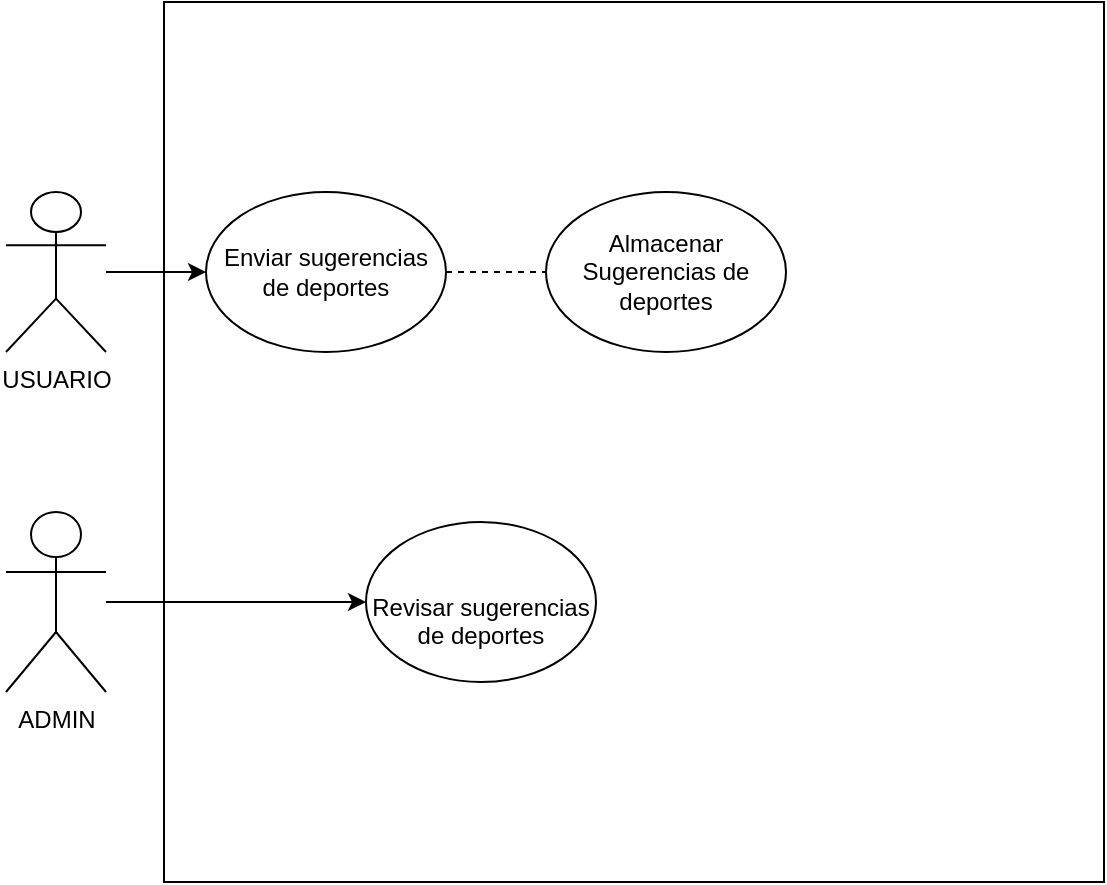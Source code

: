 <mxfile version="24.7.10">
  <diagram name="Página-1" id="ZWF5jNBcS8PosY22Nc6u">
    <mxGraphModel grid="1" page="1" gridSize="10" guides="1" tooltips="1" connect="1" arrows="1" fold="1" pageScale="1" pageWidth="827" pageHeight="1169" math="0" shadow="0">
      <root>
        <mxCell id="0" />
        <mxCell id="1" parent="0" />
        <mxCell id="FsnpIG-9W8Aff6hpmHti-1" value="" style="rounded=0;whiteSpace=wrap;html=1;" vertex="1" parent="1">
          <mxGeometry x="179" y="200" width="470" height="440" as="geometry" />
        </mxCell>
        <mxCell id="FsnpIG-9W8Aff6hpmHti-2" value="USUARIO&lt;div&gt;&lt;br&gt;&lt;/div&gt;" style="shape=umlActor;verticalLabelPosition=bottom;verticalAlign=top;html=1;outlineConnect=0;" vertex="1" parent="1">
          <mxGeometry x="100" y="295" width="50" height="80" as="geometry" />
        </mxCell>
        <mxCell id="FsnpIG-9W8Aff6hpmHti-3" value="" style="endArrow=classic;html=1;rounded=0;entryX=0;entryY=0.5;entryDx=0;entryDy=0;" edge="1" parent="1" source="FsnpIG-9W8Aff6hpmHti-2" target="FsnpIG-9W8Aff6hpmHti-4">
          <mxGeometry width="50" height="50" relative="1" as="geometry">
            <mxPoint x="180" y="365" as="sourcePoint" />
            <mxPoint x="230" y="335" as="targetPoint" />
          </mxGeometry>
        </mxCell>
        <mxCell id="FsnpIG-9W8Aff6hpmHti-4" value="&lt;div&gt;&lt;br&gt;&lt;/div&gt;Enviar sugerencias de deportes&lt;div&gt;&lt;br&gt;&lt;/div&gt;" style="ellipse;whiteSpace=wrap;html=1;" vertex="1" parent="1">
          <mxGeometry x="200" y="295" width="120" height="80" as="geometry" />
        </mxCell>
        <mxCell id="FsnpIG-9W8Aff6hpmHti-5" value="Almacenar Sugerencias de deportes" style="ellipse;whiteSpace=wrap;html=1;" vertex="1" parent="1">
          <mxGeometry x="370" y="295" width="120" height="80" as="geometry" />
        </mxCell>
        <mxCell id="FsnpIG-9W8Aff6hpmHti-6" value="" style="endArrow=none;dashed=1;html=1;rounded=0;exitX=1;exitY=0.5;exitDx=0;exitDy=0;entryX=0;entryY=0.5;entryDx=0;entryDy=0;" edge="1" parent="1" source="FsnpIG-9W8Aff6hpmHti-4" target="FsnpIG-9W8Aff6hpmHti-5">
          <mxGeometry width="50" height="50" relative="1" as="geometry">
            <mxPoint x="340" y="415" as="sourcePoint" />
            <mxPoint x="390" y="365" as="targetPoint" />
          </mxGeometry>
        </mxCell>
        <mxCell id="FsnpIG-9W8Aff6hpmHti-7" value="" style="edgeStyle=orthogonalEdgeStyle;rounded=0;orthogonalLoop=1;jettySize=auto;html=1;" edge="1" parent="1" source="FsnpIG-9W8Aff6hpmHti-8" target="FsnpIG-9W8Aff6hpmHti-9">
          <mxGeometry relative="1" as="geometry" />
        </mxCell>
        <mxCell id="FsnpIG-9W8Aff6hpmHti-8" value="ADMIN" style="shape=umlActor;verticalLabelPosition=bottom;verticalAlign=top;html=1;outlineConnect=0;" vertex="1" parent="1">
          <mxGeometry x="100" y="455" width="50" height="90" as="geometry" />
        </mxCell>
        <mxCell id="FsnpIG-9W8Aff6hpmHti-9" value="&lt;div&gt;&lt;br&gt;&lt;/div&gt;&lt;div&gt;&lt;br&gt;&lt;/div&gt;Revisar sugerencias de deportes" style="ellipse;whiteSpace=wrap;html=1;verticalAlign=top;" vertex="1" parent="1">
          <mxGeometry x="280" y="460" width="115" height="80" as="geometry" />
        </mxCell>
      </root>
    </mxGraphModel>
  </diagram>
</mxfile>
